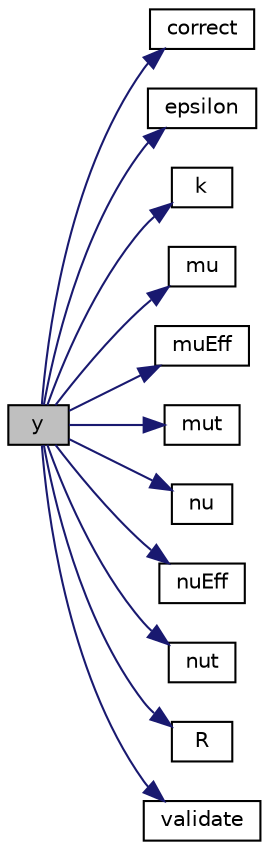 digraph "y"
{
  bgcolor="transparent";
  edge [fontname="Helvetica",fontsize="10",labelfontname="Helvetica",labelfontsize="10"];
  node [fontname="Helvetica",fontsize="10",shape=record];
  rankdir="LR";
  Node1 [label="y",height=0.2,width=0.4,color="black", fillcolor="grey75", style="filled", fontcolor="black"];
  Node1 -> Node2 [color="midnightblue",fontsize="10",style="solid",fontname="Helvetica"];
  Node2 [label="correct",height=0.2,width=0.4,color="black",URL="$a02774.html#aa4d8a8ca44f2b13f84ba64733f6e0252",tooltip="Solve the turbulence equations and correct the turbulence viscosity. "];
  Node1 -> Node3 [color="midnightblue",fontsize="10",style="solid",fontname="Helvetica"];
  Node3 [label="epsilon",height=0.2,width=0.4,color="black",URL="$a02774.html#a5dde6dd365b52eccdd838f2218acab9e",tooltip="Return the turbulence kinetic energy dissipation rate. "];
  Node1 -> Node4 [color="midnightblue",fontsize="10",style="solid",fontname="Helvetica"];
  Node4 [label="k",height=0.2,width=0.4,color="black",URL="$a02774.html#a3f82cf7bd1acf0346fcf9c6f6af56834",tooltip="Return the turbulence kinetic energy. "];
  Node1 -> Node5 [color="midnightblue",fontsize="10",style="solid",fontname="Helvetica"];
  Node5 [label="mu",height=0.2,width=0.4,color="black",URL="$a02774.html#ac59ae6bf371a73db4ff1820b1bde3650",tooltip="Return the laminar dynamic viscosity. "];
  Node1 -> Node6 [color="midnightblue",fontsize="10",style="solid",fontname="Helvetica"];
  Node6 [label="muEff",height=0.2,width=0.4,color="black",URL="$a02774.html#a7e340e429f21b108352327ce2e504b1b",tooltip="Return the effective dynamic viscosity. "];
  Node1 -> Node7 [color="midnightblue",fontsize="10",style="solid",fontname="Helvetica"];
  Node7 [label="mut",height=0.2,width=0.4,color="black",URL="$a02774.html#a510eb31969a08515421dd31a38b7dfd3",tooltip="Return the turbulence dynamic viscosity. "];
  Node1 -> Node8 [color="midnightblue",fontsize="10",style="solid",fontname="Helvetica"];
  Node8 [label="nu",height=0.2,width=0.4,color="black",URL="$a02774.html#a873c2bd19b9d6641c6c1f03df3a292aa",tooltip="Return the laminar viscosity. "];
  Node1 -> Node9 [color="midnightblue",fontsize="10",style="solid",fontname="Helvetica"];
  Node9 [label="nuEff",height=0.2,width=0.4,color="black",URL="$a02774.html#ab83c5cf20ee65b7348ab15e78c565b1d",tooltip="Return the effective viscosity. "];
  Node1 -> Node10 [color="midnightblue",fontsize="10",style="solid",fontname="Helvetica"];
  Node10 [label="nut",height=0.2,width=0.4,color="black",URL="$a02774.html#a1db87b18f9ce22499fd79db299416788",tooltip="Return the turbulence viscosity. "];
  Node1 -> Node11 [color="midnightblue",fontsize="10",style="solid",fontname="Helvetica"];
  Node11 [label="R",height=0.2,width=0.4,color="black",URL="$a02774.html#a85e5eb3e175ff94c4775ff151599558f",tooltip="Return the Reynolds stress tensor. "];
  Node1 -> Node12 [color="midnightblue",fontsize="10",style="solid",fontname="Helvetica"];
  Node12 [label="validate",height=0.2,width=0.4,color="black",URL="$a02774.html#a41d45236c37b75848f4b1667a11fb50e",tooltip="Validate the turbulence fields after construction. "];
}
